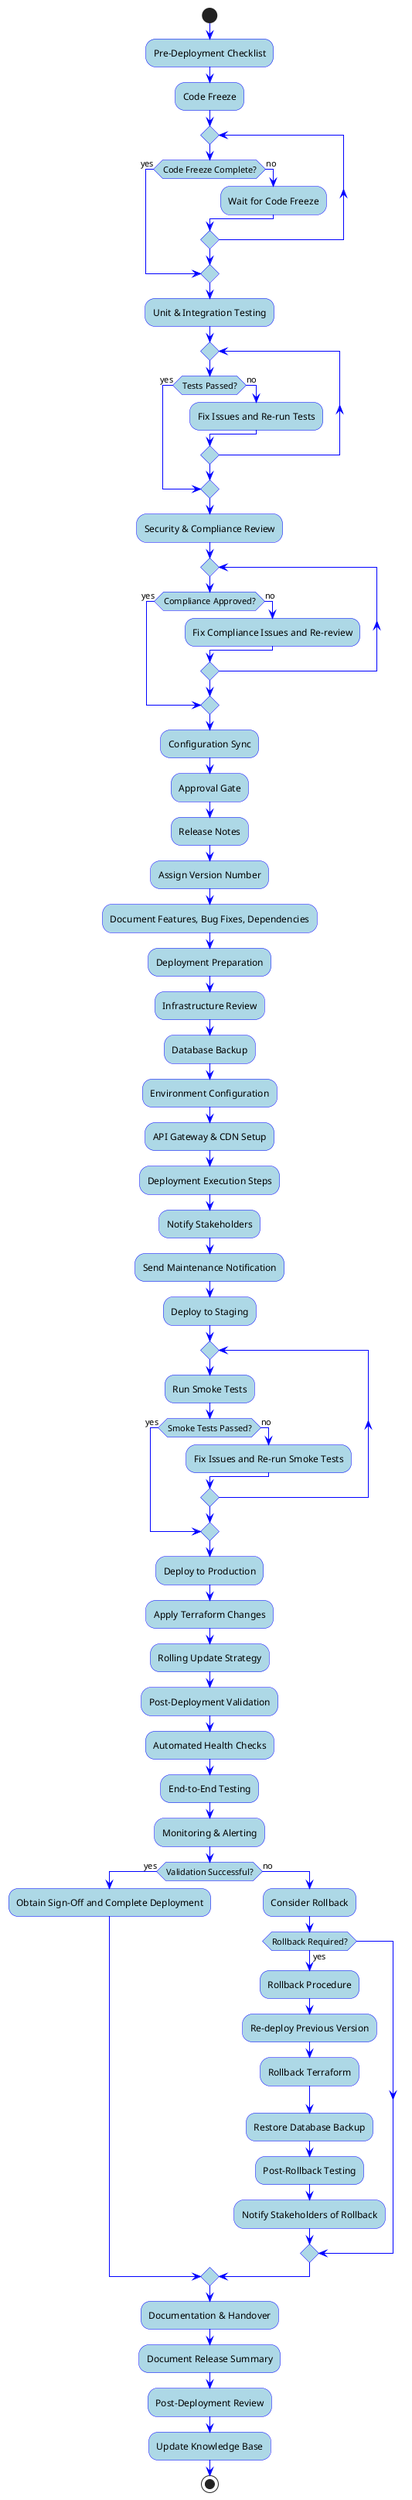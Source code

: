 @startuml
'Theme
skinparam ActivityBackgroundColor LightBlue
skinparam ActivityBorderColor Blue
skinparam ArrowColor Blue

start

:Pre-Deployment Checklist;
:Code Freeze;

repeat
  if (Code Freeze Complete?) then (yes)
    break
  else (no)
    :Wait for Code Freeze;
  endif
repeat while

:Unit & Integration Testing;

repeat
  if (Tests Passed?) then (yes)
    break
  else (no)
    :Fix Issues and Re-run Tests;
  endif
repeat while

:Security & Compliance Review;

repeat
  if (Compliance Approved?) then (yes)
    break
  else (no)
    :Fix Compliance Issues and Re-review;
  endif
repeat while

:Configuration Sync;
:Approval Gate;
:Release Notes;
:Assign Version Number;
:Document Features, Bug Fixes, Dependencies;

:Deployment Preparation;
:Infrastructure Review;
:Database Backup;
:Environment Configuration;
:API Gateway & CDN Setup;

:Deployment Execution Steps;
:Notify Stakeholders;
:Send Maintenance Notification;
:Deploy to Staging;

repeat
  :Run Smoke Tests;
  if (Smoke Tests Passed?) then (yes)
    break
  else (no)
    :Fix Issues and Re-run Smoke Tests;
  endif
repeat while

:Deploy to Production;
:Apply Terraform Changes;
:Rolling Update Strategy;

:Post-Deployment Validation;
:Automated Health Checks;
:End-to-End Testing;
:Monitoring & Alerting;

if (Validation Successful?) then (yes)
  :Obtain Sign-Off and Complete Deployment;
else (no)
  :Consider Rollback;
  if (Rollback Required?) then (yes)
    :Rollback Procedure;
    :Re-deploy Previous Version;
    :Rollback Terraform;
    :Restore Database Backup;
    :Post-Rollback Testing;
    :Notify Stakeholders of Rollback;
  endif
endif

:Documentation & Handover;
:Document Release Summary;
:Post-Deployment Review;
:Update Knowledge Base;

stop
@enduml
